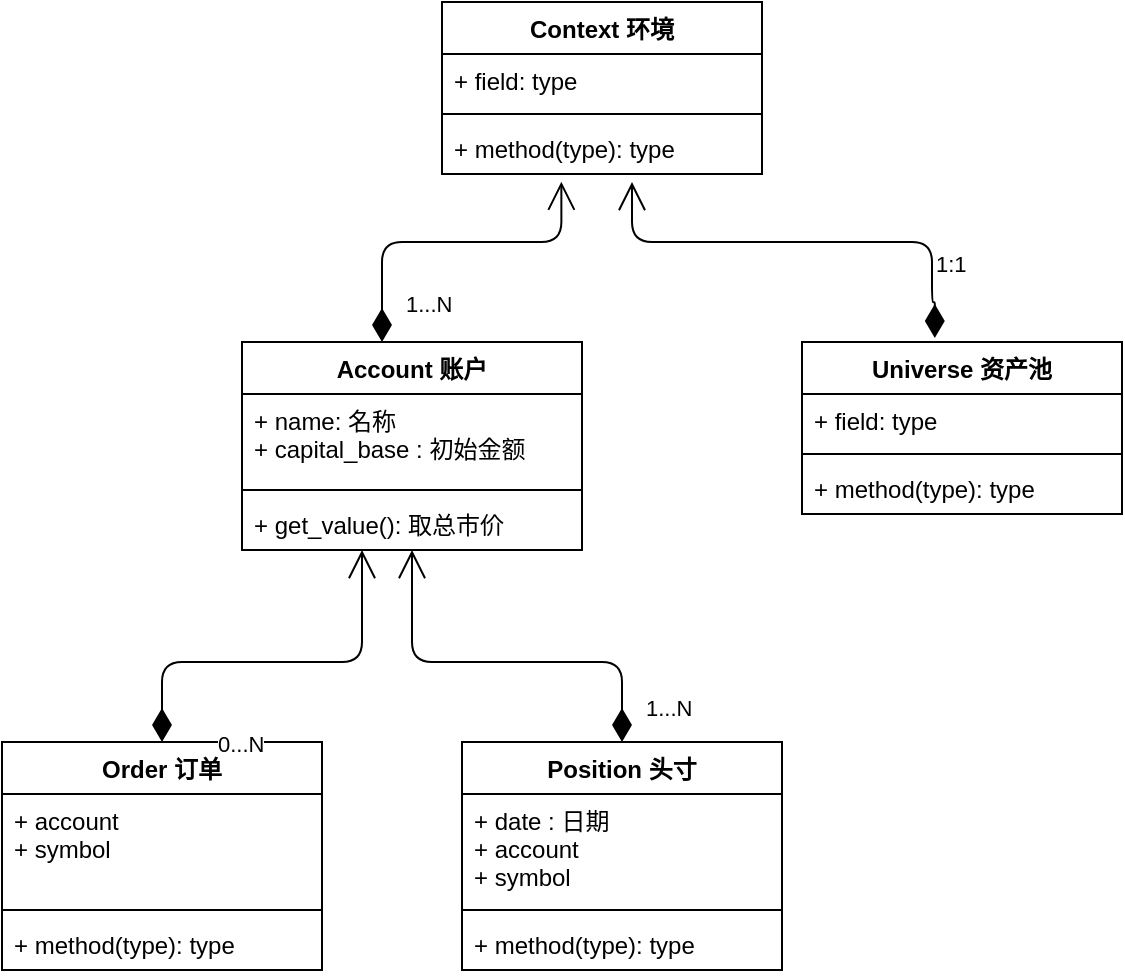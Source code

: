 <mxfile version="12.4.2" type="device" pages="5"><diagram name="Page-1" id="9f46799a-70d6-7492-0946-bef42562c5a5"><mxGraphModel dx="1010" dy="579" grid="1" gridSize="10" guides="1" tooltips="1" connect="1" arrows="1" fold="1" page="1" pageScale="1" pageWidth="1100" pageHeight="850" background="#ffffff" math="0" shadow="0"><root><mxCell id="0"/><mxCell id="1" parent="0"/><mxCell id="gcsscj6UPvebQ7glC8oR-1" value="Context 环境" style="swimlane;fontStyle=1;align=center;verticalAlign=top;childLayout=stackLayout;horizontal=1;startSize=26;horizontalStack=0;resizeParent=1;resizeParentMax=0;resizeLast=0;collapsible=1;marginBottom=0;" parent="1" vertex="1"><mxGeometry x="440" y="170" width="160" height="86" as="geometry"/></mxCell><mxCell id="gcsscj6UPvebQ7glC8oR-2" value="+ field: type" style="text;strokeColor=none;fillColor=none;align=left;verticalAlign=top;spacingLeft=4;spacingRight=4;overflow=hidden;rotatable=0;points=[[0,0.5],[1,0.5]];portConstraint=eastwest;" parent="gcsscj6UPvebQ7glC8oR-1" vertex="1"><mxGeometry y="26" width="160" height="26" as="geometry"/></mxCell><mxCell id="gcsscj6UPvebQ7glC8oR-3" value="" style="line;strokeWidth=1;fillColor=none;align=left;verticalAlign=middle;spacingTop=-1;spacingLeft=3;spacingRight=3;rotatable=0;labelPosition=right;points=[];portConstraint=eastwest;" parent="gcsscj6UPvebQ7glC8oR-1" vertex="1"><mxGeometry y="52" width="160" height="8" as="geometry"/></mxCell><mxCell id="gcsscj6UPvebQ7glC8oR-4" value="+ method(type): type" style="text;strokeColor=none;fillColor=none;align=left;verticalAlign=top;spacingLeft=4;spacingRight=4;overflow=hidden;rotatable=0;points=[[0,0.5],[1,0.5]];portConstraint=eastwest;" parent="gcsscj6UPvebQ7glC8oR-1" vertex="1"><mxGeometry y="60" width="160" height="26" as="geometry"/></mxCell><mxCell id="gcsscj6UPvebQ7glC8oR-5" value="Account 账户" style="swimlane;fontStyle=1;align=center;verticalAlign=top;childLayout=stackLayout;horizontal=1;startSize=26;horizontalStack=0;resizeParent=1;resizeParentMax=0;resizeLast=0;collapsible=1;marginBottom=0;" parent="1" vertex="1"><mxGeometry x="340" y="340" width="170" height="104" as="geometry"/></mxCell><mxCell id="gcsscj6UPvebQ7glC8oR-6" value="+ name: 名称&#10;+ capital_base : 初始金额" style="text;strokeColor=none;fillColor=none;align=left;verticalAlign=top;spacingLeft=4;spacingRight=4;overflow=hidden;rotatable=0;points=[[0,0.5],[1,0.5]];portConstraint=eastwest;" parent="gcsscj6UPvebQ7glC8oR-5" vertex="1"><mxGeometry y="26" width="170" height="44" as="geometry"/></mxCell><mxCell id="gcsscj6UPvebQ7glC8oR-7" value="" style="line;strokeWidth=1;fillColor=none;align=left;verticalAlign=middle;spacingTop=-1;spacingLeft=3;spacingRight=3;rotatable=0;labelPosition=right;points=[];portConstraint=eastwest;" parent="gcsscj6UPvebQ7glC8oR-5" vertex="1"><mxGeometry y="70" width="170" height="8" as="geometry"/></mxCell><mxCell id="gcsscj6UPvebQ7glC8oR-8" value="+ get_value(): 取总市价" style="text;strokeColor=none;fillColor=none;align=left;verticalAlign=top;spacingLeft=4;spacingRight=4;overflow=hidden;rotatable=0;points=[[0,0.5],[1,0.5]];portConstraint=eastwest;" parent="gcsscj6UPvebQ7glC8oR-5" vertex="1"><mxGeometry y="78" width="170" height="26" as="geometry"/></mxCell><mxCell id="gcsscj6UPvebQ7glC8oR-9" value="Universe 资产池" style="swimlane;fontStyle=1;align=center;verticalAlign=top;childLayout=stackLayout;horizontal=1;startSize=26;horizontalStack=0;resizeParent=1;resizeParentMax=0;resizeLast=0;collapsible=1;marginBottom=0;" parent="1" vertex="1"><mxGeometry x="620" y="340" width="160" height="86" as="geometry"/></mxCell><mxCell id="gcsscj6UPvebQ7glC8oR-10" value="+ field: type" style="text;strokeColor=none;fillColor=none;align=left;verticalAlign=top;spacingLeft=4;spacingRight=4;overflow=hidden;rotatable=0;points=[[0,0.5],[1,0.5]];portConstraint=eastwest;" parent="gcsscj6UPvebQ7glC8oR-9" vertex="1"><mxGeometry y="26" width="160" height="26" as="geometry"/></mxCell><mxCell id="gcsscj6UPvebQ7glC8oR-11" value="" style="line;strokeWidth=1;fillColor=none;align=left;verticalAlign=middle;spacingTop=-1;spacingLeft=3;spacingRight=3;rotatable=0;labelPosition=right;points=[];portConstraint=eastwest;" parent="gcsscj6UPvebQ7glC8oR-9" vertex="1"><mxGeometry y="52" width="160" height="8" as="geometry"/></mxCell><mxCell id="gcsscj6UPvebQ7glC8oR-12" value="+ method(type): type" style="text;strokeColor=none;fillColor=none;align=left;verticalAlign=top;spacingLeft=4;spacingRight=4;overflow=hidden;rotatable=0;points=[[0,0.5],[1,0.5]];portConstraint=eastwest;" parent="gcsscj6UPvebQ7glC8oR-9" vertex="1"><mxGeometry y="60" width="160" height="26" as="geometry"/></mxCell><mxCell id="gcsscj6UPvebQ7glC8oR-13" value="Order 订单" style="swimlane;fontStyle=1;align=center;verticalAlign=top;childLayout=stackLayout;horizontal=1;startSize=26;horizontalStack=0;resizeParent=1;resizeParentMax=0;resizeLast=0;collapsible=1;marginBottom=0;" parent="1" vertex="1"><mxGeometry x="220" y="540" width="160" height="114" as="geometry"/></mxCell><mxCell id="gcsscj6UPvebQ7glC8oR-14" value="+ account&#10;+ symbol" style="text;strokeColor=none;fillColor=none;align=left;verticalAlign=top;spacingLeft=4;spacingRight=4;overflow=hidden;rotatable=0;points=[[0,0.5],[1,0.5]];portConstraint=eastwest;" parent="gcsscj6UPvebQ7glC8oR-13" vertex="1"><mxGeometry y="26" width="160" height="54" as="geometry"/></mxCell><mxCell id="gcsscj6UPvebQ7glC8oR-15" value="" style="line;strokeWidth=1;fillColor=none;align=left;verticalAlign=middle;spacingTop=-1;spacingLeft=3;spacingRight=3;rotatable=0;labelPosition=right;points=[];portConstraint=eastwest;" parent="gcsscj6UPvebQ7glC8oR-13" vertex="1"><mxGeometry y="80" width="160" height="8" as="geometry"/></mxCell><mxCell id="gcsscj6UPvebQ7glC8oR-16" value="+ method(type): type" style="text;strokeColor=none;fillColor=none;align=left;verticalAlign=top;spacingLeft=4;spacingRight=4;overflow=hidden;rotatable=0;points=[[0,0.5],[1,0.5]];portConstraint=eastwest;" parent="gcsscj6UPvebQ7glC8oR-13" vertex="1"><mxGeometry y="88" width="160" height="26" as="geometry"/></mxCell><mxCell id="gcsscj6UPvebQ7glC8oR-17" value="Position 头寸" style="swimlane;fontStyle=1;align=center;verticalAlign=top;childLayout=stackLayout;horizontal=1;startSize=26;horizontalStack=0;resizeParent=1;resizeParentMax=0;resizeLast=0;collapsible=1;marginBottom=0;" parent="1" vertex="1"><mxGeometry x="450" y="540" width="160" height="114" as="geometry"/></mxCell><mxCell id="gcsscj6UPvebQ7glC8oR-18" value="+ date : 日期&#10;+ account&#10;+ symbol" style="text;strokeColor=none;fillColor=none;align=left;verticalAlign=top;spacingLeft=4;spacingRight=4;overflow=hidden;rotatable=0;points=[[0,0.5],[1,0.5]];portConstraint=eastwest;" parent="gcsscj6UPvebQ7glC8oR-17" vertex="1"><mxGeometry y="26" width="160" height="54" as="geometry"/></mxCell><mxCell id="gcsscj6UPvebQ7glC8oR-19" value="" style="line;strokeWidth=1;fillColor=none;align=left;verticalAlign=middle;spacingTop=-1;spacingLeft=3;spacingRight=3;rotatable=0;labelPosition=right;points=[];portConstraint=eastwest;" parent="gcsscj6UPvebQ7glC8oR-17" vertex="1"><mxGeometry y="80" width="160" height="8" as="geometry"/></mxCell><mxCell id="gcsscj6UPvebQ7glC8oR-20" value="+ method(type): type" style="text;strokeColor=none;fillColor=none;align=left;verticalAlign=top;spacingLeft=4;spacingRight=4;overflow=hidden;rotatable=0;points=[[0,0.5],[1,0.5]];portConstraint=eastwest;" parent="gcsscj6UPvebQ7glC8oR-17" vertex="1"><mxGeometry y="88" width="160" height="26" as="geometry"/></mxCell><mxCell id="gcsscj6UPvebQ7glC8oR-26" value="0...N" style="endArrow=open;html=1;endSize=12;startArrow=diamondThin;startSize=14;startFill=1;edgeStyle=orthogonalEdgeStyle;align=left;verticalAlign=bottom;exitX=0.5;exitY=0;exitDx=0;exitDy=0;" parent="1" source="gcsscj6UPvebQ7glC8oR-13" target="gcsscj6UPvebQ7glC8oR-8" edge="1"><mxGeometry x="-0.327" y="-50" relative="1" as="geometry"><mxPoint x="80" y="480" as="sourcePoint"/><mxPoint x="240" y="480" as="targetPoint"/><Array as="points"><mxPoint x="300" y="500"/><mxPoint x="400" y="500"/></Array><mxPoint as="offset"/></mxGeometry></mxCell><mxCell id="gcsscj6UPvebQ7glC8oR-28" value="1...N" style="endArrow=open;html=1;endSize=12;startArrow=diamondThin;startSize=14;startFill=1;edgeStyle=orthogonalEdgeStyle;align=left;verticalAlign=bottom;exitX=0.5;exitY=0;exitDx=0;exitDy=0;" parent="1" source="gcsscj6UPvebQ7glC8oR-17" target="gcsscj6UPvebQ7glC8oR-8" edge="1"><mxGeometry x="-0.916" y="-10" relative="1" as="geometry"><mxPoint x="309.862" y="550.138" as="sourcePoint"/><mxPoint x="425.724" y="457.724" as="targetPoint"/><Array as="points"><mxPoint x="530" y="500"/><mxPoint x="425" y="500"/></Array><mxPoint as="offset"/></mxGeometry></mxCell><mxCell id="gcsscj6UPvebQ7glC8oR-30" value="1...N" style="endArrow=open;html=1;endSize=12;startArrow=diamondThin;startSize=14;startFill=1;edgeStyle=orthogonalEdgeStyle;align=left;verticalAlign=bottom;entryX=0.373;entryY=1.147;entryDx=0;entryDy=0;entryPerimeter=0;" parent="1" target="gcsscj6UPvebQ7glC8oR-4" edge="1"><mxGeometry x="-0.294" y="-40" relative="1" as="geometry"><mxPoint x="410" y="340" as="sourcePoint"/><mxPoint x="560" y="320" as="targetPoint"/><Array as="points"><mxPoint x="410" y="290"/><mxPoint x="500" y="290"/></Array><mxPoint as="offset"/></mxGeometry></mxCell><mxCell id="gcsscj6UPvebQ7glC8oR-31" value="1:1" style="endArrow=open;html=1;endSize=12;startArrow=diamondThin;startSize=14;startFill=1;edgeStyle=orthogonalEdgeStyle;align=left;verticalAlign=bottom;entryX=0.373;entryY=1.147;entryDx=0;entryDy=0;entryPerimeter=0;exitX=0.445;exitY=-0.021;exitDx=0;exitDy=0;exitPerimeter=0;" parent="1" edge="1"><mxGeometry x="-0.835" y="-10" relative="1" as="geometry"><mxPoint x="686.4" y="338" as="sourcePoint"/><mxPoint x="535" y="260.003" as="targetPoint"/><Array as="points"><mxPoint x="686" y="320"/><mxPoint x="685" y="320"/><mxPoint x="685" y="290"/><mxPoint x="535" y="290"/></Array><mxPoint as="offset"/></mxGeometry></mxCell></root></mxGraphModel></diagram><diagram id="VZ0RzL-YS6LDA-fabFYf" name="Context类"><mxGraphModel dx="1038" dy="499" grid="1" gridSize="10" guides="1" tooltips="1" connect="1" arrows="1" fold="1" page="1" pageScale="1" pageWidth="827" pageHeight="1169" math="0" shadow="0"><root><mxCell id="d4v4SfgQv4aa3iWmNu1p-0"/><mxCell id="d4v4SfgQv4aa3iWmNu1p-1" parent="d4v4SfgQv4aa3iWmNu1p-0"/><mxCell id="d4v4SfgQv4aa3iWmNu1p-2" value="Context 环境" style="swimlane;fontStyle=1;align=center;verticalAlign=top;childLayout=stackLayout;horizontal=1;startSize=26;horizontalStack=0;resizeParent=1;resizeParentMax=0;resizeLast=0;collapsible=1;marginBottom=0;" vertex="1" parent="d4v4SfgQv4aa3iWmNu1p-1"><mxGeometry x="180" y="110" width="160" height="86" as="geometry"/></mxCell><mxCell id="d4v4SfgQv4aa3iWmNu1p-3" value="+ field: type" style="text;strokeColor=none;fillColor=none;align=left;verticalAlign=top;spacingLeft=4;spacingRight=4;overflow=hidden;rotatable=0;points=[[0,0.5],[1,0.5]];portConstraint=eastwest;" vertex="1" parent="d4v4SfgQv4aa3iWmNu1p-2"><mxGeometry y="26" width="160" height="26" as="geometry"/></mxCell><mxCell id="d4v4SfgQv4aa3iWmNu1p-4" value="" style="line;strokeWidth=1;fillColor=none;align=left;verticalAlign=middle;spacingTop=-1;spacingLeft=3;spacingRight=3;rotatable=0;labelPosition=right;points=[];portConstraint=eastwest;" vertex="1" parent="d4v4SfgQv4aa3iWmNu1p-2"><mxGeometry y="52" width="160" height="8" as="geometry"/></mxCell><mxCell id="d4v4SfgQv4aa3iWmNu1p-5" value="+ method(type): type" style="text;strokeColor=none;fillColor=none;align=left;verticalAlign=top;spacingLeft=4;spacingRight=4;overflow=hidden;rotatable=0;points=[[0,0.5],[1,0.5]];portConstraint=eastwest;" vertex="1" parent="d4v4SfgQv4aa3iWmNu1p-2"><mxGeometry y="60" width="160" height="26" as="geometry"/></mxCell></root></mxGraphModel></diagram><diagram id="N_YR2HVi7r0_wyXrcYWE" name="BaseStrategy"><mxGraphModel dx="1038" dy="499" grid="1" gridSize="10" guides="1" tooltips="1" connect="1" arrows="1" fold="1" page="1" pageScale="1" pageWidth="827" pageHeight="1169" math="0" shadow="0"><root><mxCell id="spccGwbIxMtWK9dDJ8jt-0"/><mxCell id="spccGwbIxMtWK9dDJ8jt-1" parent="spccGwbIxMtWK9dDJ8jt-0"/><mxCell id="spccGwbIxMtWK9dDJ8jt-2" value="BaseStrategy  策略基类" style="swimlane;fontStyle=1;align=center;verticalAlign=top;childLayout=stackLayout;horizontal=1;startSize=26;horizontalStack=0;resizeParent=1;resizeParentMax=0;resizeLast=0;collapsible=1;marginBottom=0;" vertex="1" parent="spccGwbIxMtWK9dDJ8jt-1"><mxGeometry x="150" y="100" width="240" height="370" as="geometry"/></mxCell><mxCell id="spccGwbIxMtWK9dDJ8jt-3" value="+ start 起始日期&#10;+ end&#10;+ name 名称&#10;+ _universe 资产池&#10;+ _benchmark 标准&#10;+ freq 执行频率&#10;+ refresh_rate&#10;+ max_history_window [暂不用]&#10;+ _context 环境引用&#10;+ _account : list 账户&#10;" style="text;strokeColor=none;fillColor=none;align=left;verticalAlign=top;spacingLeft=4;spacingRight=4;overflow=hidden;rotatable=0;points=[[0,0.5],[1,0.5]];portConstraint=eastwest;" vertex="1" parent="spccGwbIxMtWK9dDJ8jt-2"><mxGeometry y="26" width="240" height="194" as="geometry"/></mxCell><mxCell id="spccGwbIxMtWK9dDJ8jt-4" value="" style="line;strokeWidth=1;fillColor=none;align=left;verticalAlign=middle;spacingTop=-1;spacingLeft=3;spacingRight=3;rotatable=0;labelPosition=right;points=[];portConstraint=eastwest;" vertex="1" parent="spccGwbIxMtWK9dDJ8jt-2"><mxGeometry y="220" width="240" height="8" as="geometry"/></mxCell><mxCell id="spccGwbIxMtWK9dDJ8jt-5" value="待实现函数&#10;+ initialize(context): &#10;+ handle_data(context)&#10;+ last_run(context)&#10;&#10;其他对象引用函数&#10;" style="text;strokeColor=none;fillColor=none;align=left;verticalAlign=top;spacingLeft=4;spacingRight=4;overflow=hidden;rotatable=0;points=[[0,0.5],[1,0.5]];portConstraint=eastwest;" vertex="1" parent="spccGwbIxMtWK9dDJ8jt-2"><mxGeometry y="228" width="240" height="142" as="geometry"/></mxCell></root></mxGraphModel></diagram><diagram id="wcRbr2LiFmpSqz93sZpM" name="订单的状态"><mxGraphModel dx="1010" dy="579" grid="1" gridSize="10" guides="1" tooltips="1" connect="1" arrows="1" fold="1" page="1" pageScale="1" pageWidth="827" pageHeight="1169" math="0" shadow="0"><root><mxCell id="JTWeP09xNXvac7VPPSaJ-0"/><mxCell id="JTWeP09xNXvac7VPPSaJ-1" parent="JTWeP09xNXvac7VPPSaJ-0"/><mxCell id="JTWeP09xNXvac7VPPSaJ-8" value="" style="edgeStyle=orthogonalEdgeStyle;rounded=0;orthogonalLoop=1;jettySize=auto;html=1;fontSize=11;" parent="JTWeP09xNXvac7VPPSaJ-1" source="JTWeP09xNXvac7VPPSaJ-2" target="JTWeP09xNXvac7VPPSaJ-7" edge="1"><mxGeometry relative="1" as="geometry"/></mxCell><mxCell id="JTWeP09xNXvac7VPPSaJ-2" value="&lt;div style=&quot;background-color: rgb(255 , 255 , 255) ; font-family: &amp;#34;consolas&amp;#34; , &amp;#34;courier new&amp;#34; , monospace ; font-size: 14px ; line-height: 19px ; white-space: pre&quot;&gt;&lt;span style=&quot;color: #174781&quot;&gt;OPEN&lt;/span&gt;&lt;/div&gt;&lt;div style=&quot;background-color: rgb(255 , 255 , 255) ; font-family: &amp;#34;consolas&amp;#34; , &amp;#34;courier new&amp;#34; , monospace ; font-size: 14px ; line-height: 19px ; white-space: pre&quot;&gt;&lt;span style=&quot;color: #174781&quot;&gt;待成交&lt;/span&gt;&lt;/div&gt;&lt;div style=&quot;background-color: rgb(255 , 255 , 255) ; font-family: &amp;#34;consolas&amp;#34; , &amp;#34;courier new&amp;#34; , monospace ; font-size: 14px ; line-height: 19px ; white-space: pre&quot;&gt;&lt;span style=&quot;color: #174781&quot;&gt;(0)&lt;/span&gt;&lt;/div&gt;" style="ellipse;whiteSpace=wrap;html=1;fontSize=11;gradientColor=#b3b3b3;fillColor=#f5f5f5;strokeColor=#666666;" parent="JTWeP09xNXvac7VPPSaJ-1" vertex="1"><mxGeometry x="213" y="120" width="120" height="80" as="geometry"/></mxCell><mxCell id="JTWeP09xNXvac7VPPSaJ-7" value="&lt;div style=&quot;background-color: rgb(255 , 255 , 255) ; font-family: &amp;#34;consolas&amp;#34; , &amp;#34;courier new&amp;#34; , monospace ; font-size: 14px ; line-height: 19px ; white-space: pre&quot;&gt;&lt;div style=&quot;line-height: 19px&quot;&gt;&lt;div style=&quot;line-height: 19px&quot;&gt;&lt;span style=&quot;color: rgb(23 , 71 , 129)&quot;&gt;FILLED&lt;/span&gt;&lt;/div&gt;&lt;/div&gt;&lt;div style=&quot;line-height: 19px&quot;&gt;&lt;span style=&quot;color: rgb(23 , 71 , 129)&quot;&gt;全部成交&lt;/span&gt;&lt;/div&gt;&lt;div style=&quot;line-height: 19px&quot;&gt;&lt;span style=&quot;color: rgb(23 , 71 , 129)&quot;&gt;(100)&lt;/span&gt;&lt;/div&gt;&lt;/div&gt;" style="ellipse;whiteSpace=wrap;html=1;fontSize=11;gradientColor=#97d077;fillColor=#d5e8d4;strokeColor=#82b366;" parent="JTWeP09xNXvac7VPPSaJ-1" vertex="1"><mxGeometry x="413" y="120" width="120" height="80" as="geometry"/></mxCell><mxCell id="JTWeP09xNXvac7VPPSaJ-4" value="&lt;div style=&quot;background-color: rgb(255 , 255 , 255) ; font-family: &amp;#34;consolas&amp;#34; , &amp;#34;courier new&amp;#34; , monospace ; font-size: 14px ; line-height: 19px ; white-space: pre&quot;&gt;&lt;div style=&quot;font-family: &amp;#34;consolas&amp;#34; , &amp;#34;courier new&amp;#34; , monospace ; line-height: 19px&quot;&gt;&lt;span style=&quot;color: #174781&quot;&gt;CANCELED&lt;/span&gt;&lt;/div&gt;&lt;/div&gt;&lt;div style=&quot;background-color: rgb(255 , 255 , 255) ; font-family: &amp;#34;consolas&amp;#34; , &amp;#34;courier new&amp;#34; , monospace ; font-size: 14px ; line-height: 19px ; white-space: pre&quot;&gt;&lt;font color=&quot;#174781&quot;&gt;撤销&lt;/font&gt;&lt;/div&gt;&lt;div style=&quot;background-color: rgb(255 , 255 , 255) ; font-family: &amp;#34;consolas&amp;#34; , &amp;#34;courier new&amp;#34; , monospace ; font-size: 14px ; line-height: 19px ; white-space: pre&quot;&gt;&lt;font color=&quot;#174781&quot;&gt;(-1)&lt;/font&gt;&lt;/div&gt;" style="ellipse;whiteSpace=wrap;html=1;fontSize=11;fillColor=#ffcccc;strokeColor=#36393d;" parent="JTWeP09xNXvac7VPPSaJ-1" vertex="1"><mxGeometry x="143" y="350" width="120" height="80" as="geometry"/></mxCell><mxCell id="JTWeP09xNXvac7VPPSaJ-5" value="&lt;div style=&quot;background-color: rgb(255 , 255 , 255) ; font-family: &amp;#34;consolas&amp;#34; , &amp;#34;courier new&amp;#34; , monospace ; font-size: 14px ; line-height: 19px ; white-space: pre&quot;&gt;&lt;div style=&quot;font-family: &amp;#34;consolas&amp;#34; , &amp;#34;courier new&amp;#34; , monospace ; line-height: 19px&quot;&gt;&lt;div style=&quot;font-family: &amp;#34;consolas&amp;#34; , &amp;#34;courier new&amp;#34; , monospace ; line-height: 19px&quot;&gt;&lt;span style=&quot;color: #174781&quot;&gt;ERROR&lt;/span&gt;&lt;/div&gt;&lt;div style=&quot;font-family: &amp;#34;consolas&amp;#34; , &amp;#34;courier new&amp;#34; , monospace ; line-height: 19px&quot;&gt;&lt;span style=&quot;color: #174781&quot;&gt;系统错误&lt;/span&gt;&lt;/div&gt;&lt;div style=&quot;font-family: &amp;#34;consolas&amp;#34; , &amp;#34;courier new&amp;#34; , monospace ; line-height: 19px&quot;&gt;&lt;span style=&quot;color: #174781&quot;&gt;(-999)&lt;/span&gt;&lt;/div&gt;&lt;/div&gt;&lt;/div&gt;" style="ellipse;whiteSpace=wrap;html=1;fontSize=11;fillColor=#ffcccc;strokeColor=#36393d;" parent="JTWeP09xNXvac7VPPSaJ-1" vertex="1"><mxGeometry x="333" y="350" width="120" height="80" as="geometry"/></mxCell><mxCell id="JTWeP09xNXvac7VPPSaJ-6" value="&lt;div style=&quot;background-color: rgb(255 , 255 , 255) ; font-family: &amp;#34;consolas&amp;#34; , &amp;#34;courier new&amp;#34; , monospace ; font-size: 14px ; line-height: 19px ; white-space: pre&quot;&gt;&lt;div style=&quot;font-family: &amp;#34;consolas&amp;#34; , &amp;#34;courier new&amp;#34; , monospace ; line-height: 19px&quot;&gt;&lt;div style=&quot;font-family: &amp;#34;consolas&amp;#34; , &amp;#34;courier new&amp;#34; , monospace ; line-height: 19px&quot;&gt;&lt;span style=&quot;color: #174781&quot;&gt;REJECTED&lt;/span&gt;&lt;/div&gt;&lt;div style=&quot;font-family: &amp;#34;consolas&amp;#34; , &amp;#34;courier new&amp;#34; , monospace ; line-height: 19px&quot;&gt;&lt;span style=&quot;color: #174781&quot;&gt;订单被交易所拒绝&lt;br/&gt;(-4)&lt;/span&gt;&lt;/div&gt;&lt;/div&gt;&lt;/div&gt;" style="ellipse;whiteSpace=wrap;html=1;fontSize=11;fillColor=#ffcccc;strokeColor=#36393d;" parent="JTWeP09xNXvac7VPPSaJ-1" vertex="1"><mxGeometry x="523" y="350" width="160" height="80" as="geometry"/></mxCell><mxCell id="JTWeP09xNXvac7VPPSaJ-10" value="" style="endArrow=classic;html=1;fontSize=11;entryX=0.5;entryY=0;entryDx=0;entryDy=0;exitX=0.5;exitY=1;exitDx=0;exitDy=0;" parent="JTWeP09xNXvac7VPPSaJ-1" source="JTWeP09xNXvac7VPPSaJ-2" target="JTWeP09xNXvac7VPPSaJ-4" edge="1"><mxGeometry width="50" height="50" relative="1" as="geometry"><mxPoint x="73" y="320" as="sourcePoint"/><mxPoint x="123" y="270" as="targetPoint"/></mxGeometry></mxCell><mxCell id="JTWeP09xNXvac7VPPSaJ-11" value="" style="endArrow=classic;html=1;fontSize=11;entryX=0.5;entryY=0;entryDx=0;entryDy=0;exitX=0.5;exitY=1;exitDx=0;exitDy=0;" parent="JTWeP09xNXvac7VPPSaJ-1" source="JTWeP09xNXvac7VPPSaJ-2" target="JTWeP09xNXvac7VPPSaJ-5" edge="1"><mxGeometry width="50" height="50" relative="1" as="geometry"><mxPoint x="283" y="210" as="sourcePoint"/><mxPoint x="213" y="360" as="targetPoint"/></mxGeometry></mxCell><mxCell id="JTWeP09xNXvac7VPPSaJ-12" value="" style="endArrow=classic;html=1;fontSize=11;entryX=0.5;entryY=0;entryDx=0;entryDy=0;" parent="JTWeP09xNXvac7VPPSaJ-1" target="JTWeP09xNXvac7VPPSaJ-6" edge="1"><mxGeometry width="50" height="50" relative="1" as="geometry"><mxPoint x="273" y="200" as="sourcePoint"/><mxPoint x="223" y="370" as="targetPoint"/></mxGeometry></mxCell></root></mxGraphModel></diagram><diagram id="UH2WQTn7lY_zEvD6gPPA" name="Page-5"><mxGraphModel dx="1010" dy="579" grid="1" gridSize="10" guides="1" tooltips="1" connect="1" arrows="1" fold="1" page="1" pageScale="1" pageWidth="827" pageHeight="1169" math="0" shadow="0"><root><mxCell id="o3XNAmIfJbaivQycGnpU-0"/><mxCell id="o3XNAmIfJbaivQycGnpU-1" parent="o3XNAmIfJbaivQycGnpU-0"/></root></mxGraphModel></diagram></mxfile>